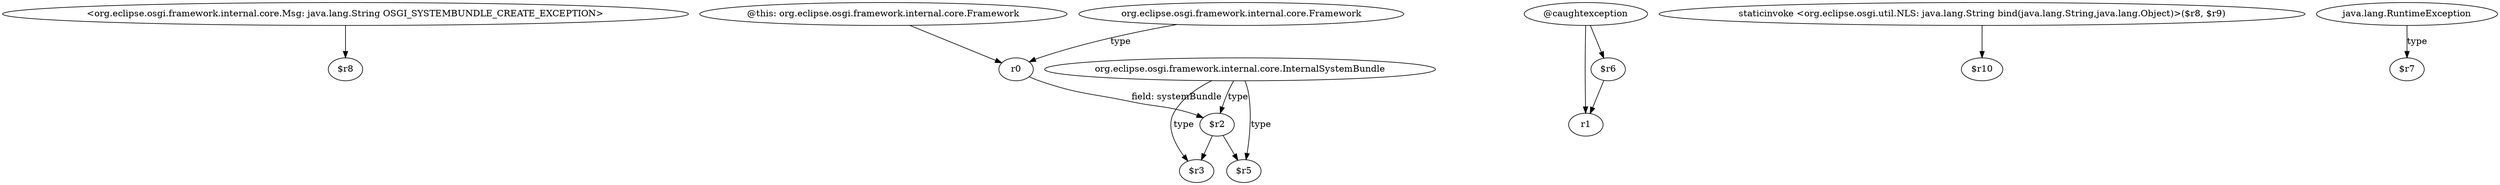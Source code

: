 digraph g {
0[label="<org.eclipse.osgi.framework.internal.core.Msg: java.lang.String OSGI_SYSTEMBUNDLE_CREATE_EXCEPTION>"]
1[label="$r8"]
0->1[label=""]
2[label="$r2"]
3[label="$r3"]
2->3[label=""]
4[label="@caughtexception"]
5[label="r1"]
4->5[label=""]
6[label="staticinvoke <org.eclipse.osgi.util.NLS: java.lang.String bind(java.lang.String,java.lang.Object)>($r8, $r9)"]
7[label="$r10"]
6->7[label=""]
8[label="org.eclipse.osgi.framework.internal.core.InternalSystemBundle"]
8->3[label="type"]
9[label="@this: org.eclipse.osgi.framework.internal.core.Framework"]
10[label="r0"]
9->10[label=""]
11[label="java.lang.RuntimeException"]
12[label="$r7"]
11->12[label="type"]
10->2[label="field: systemBundle"]
13[label="$r5"]
2->13[label=""]
14[label="$r6"]
4->14[label=""]
14->5[label=""]
15[label="org.eclipse.osgi.framework.internal.core.Framework"]
15->10[label="type"]
8->13[label="type"]
8->2[label="type"]
}